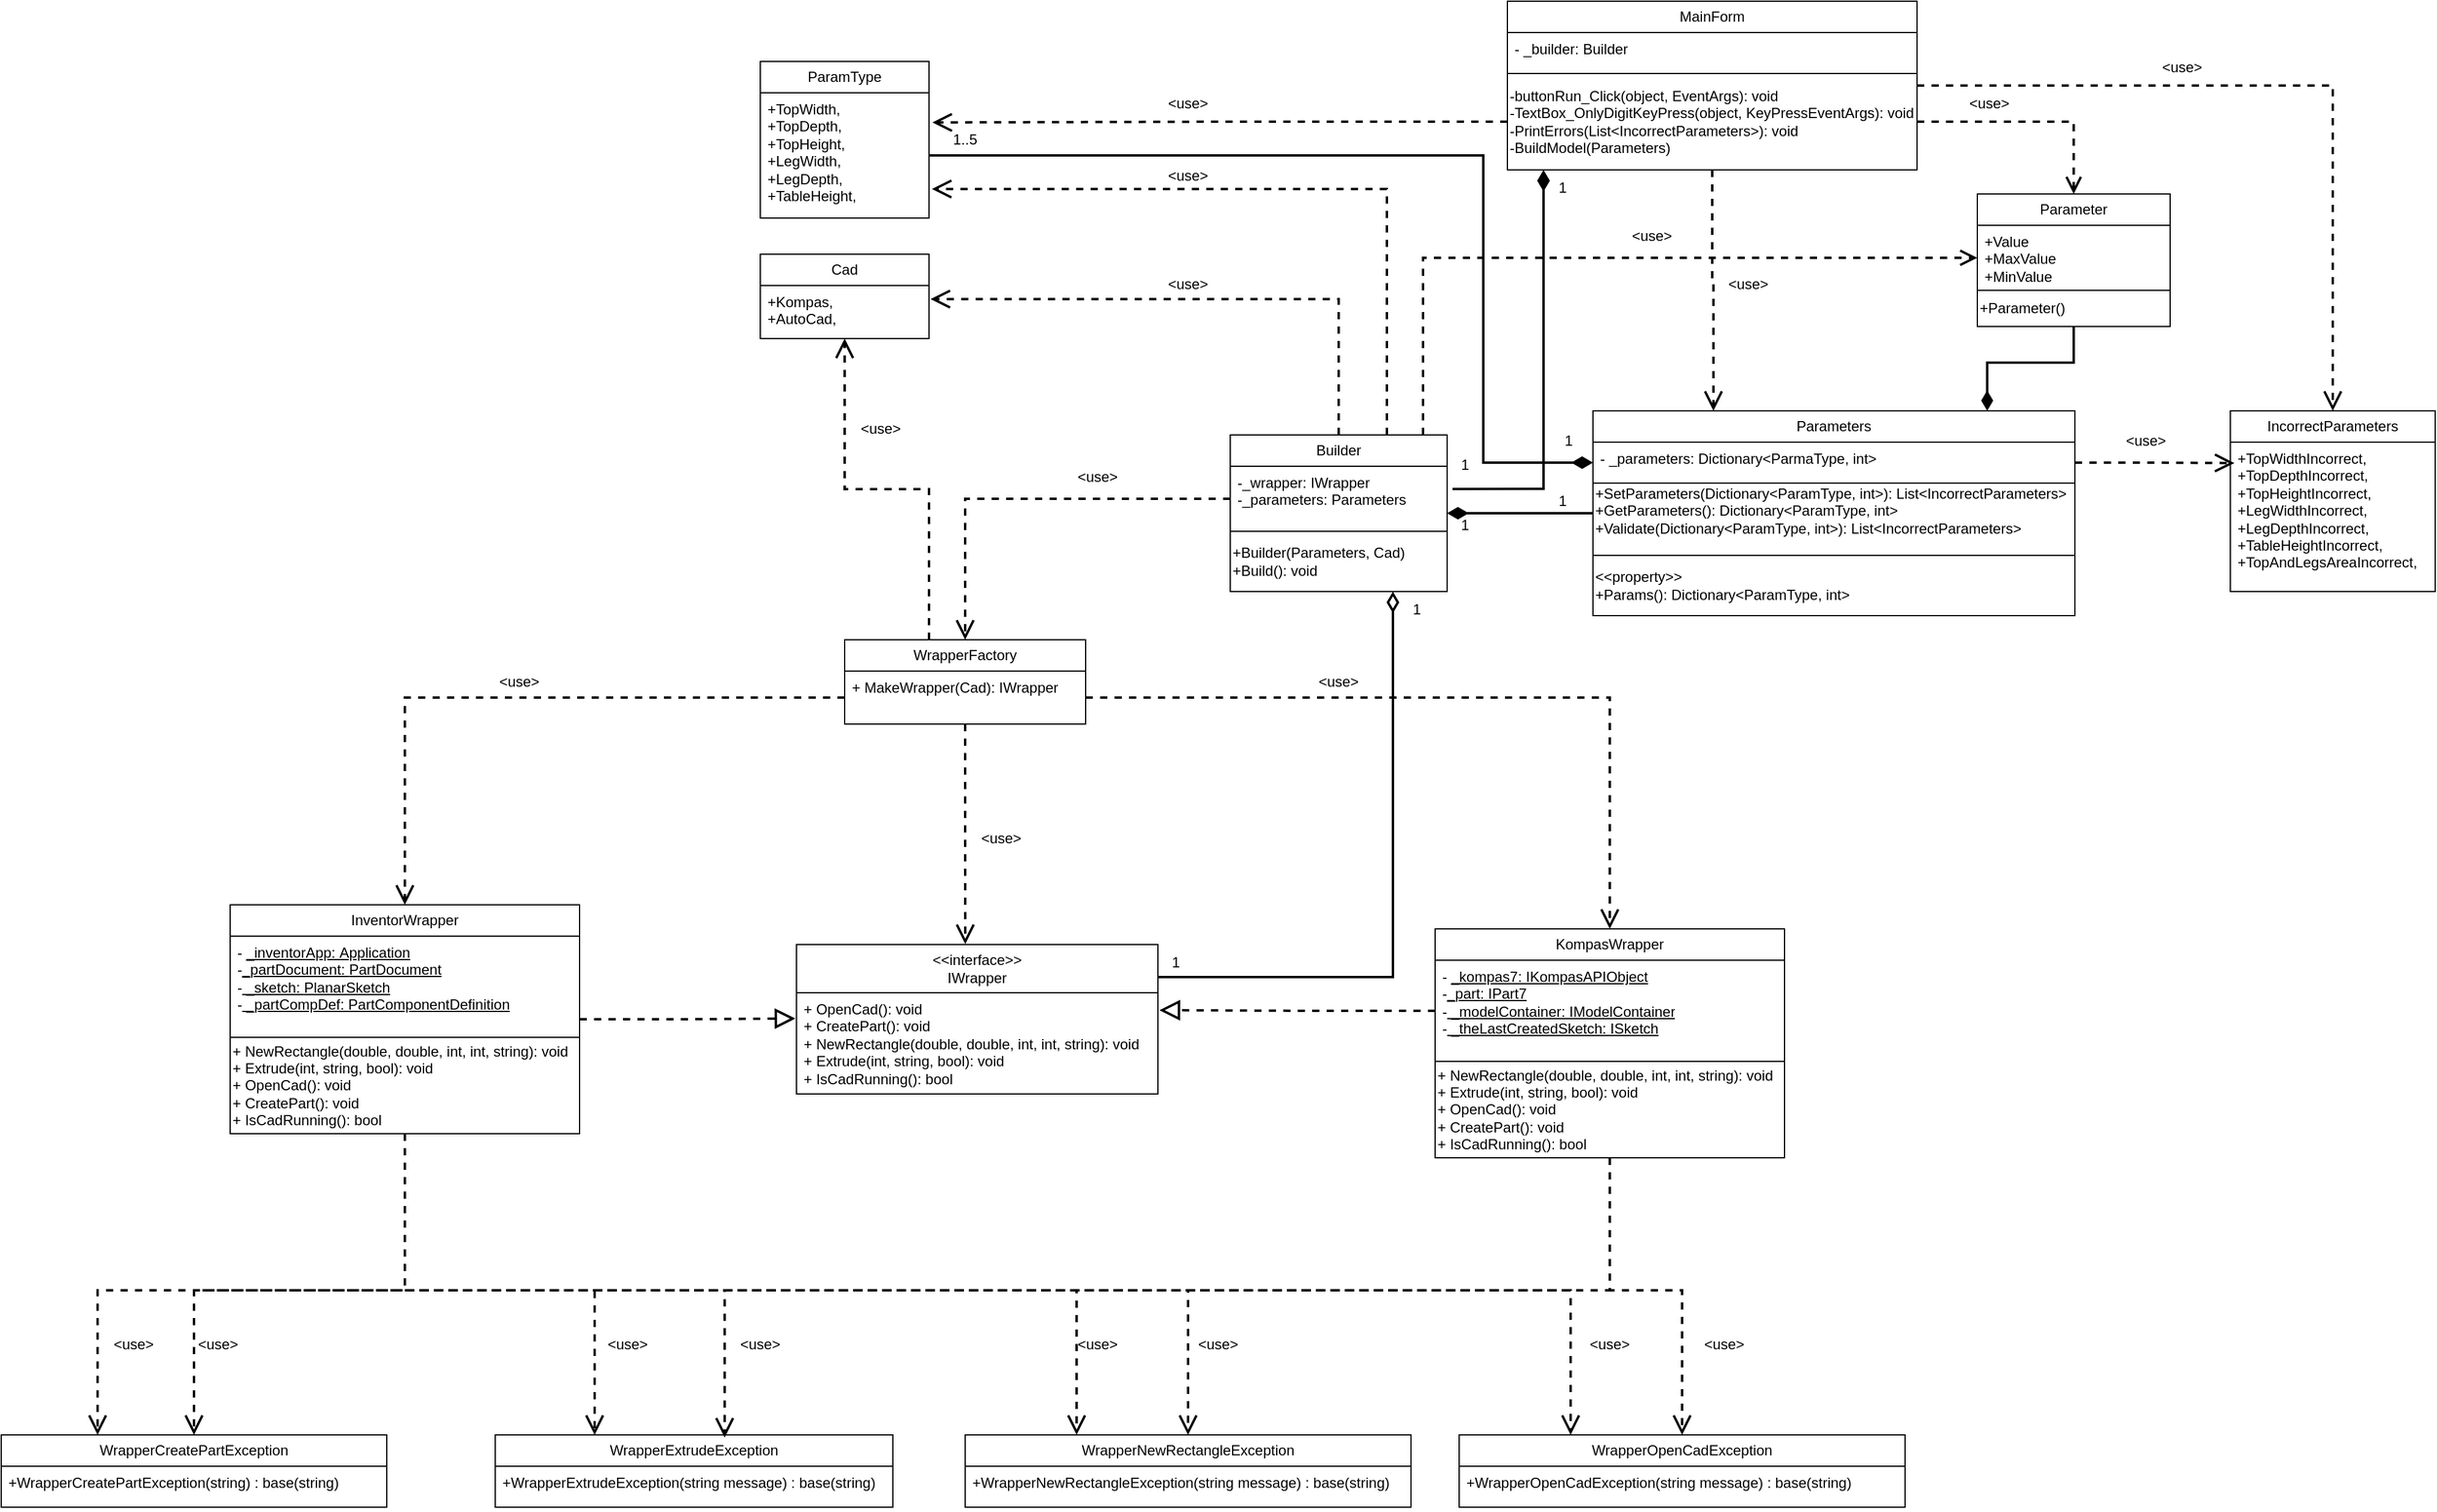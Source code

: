 <mxfile version="25.0.3">
  <diagram name="Страница — 1" id="eocdVrdOuxZpC-aDz3zd">
    <mxGraphModel dx="2442" dy="1972" grid="1" gridSize="10" guides="1" tooltips="1" connect="1" arrows="1" fold="1" page="1" pageScale="1" pageWidth="827" pageHeight="1169" math="0" shadow="0">
      <root>
        <mxCell id="0" />
        <mxCell id="1" parent="0" />
        <mxCell id="8peqeRItGr1Bbq8-Sd6H-1" value="Parameters" style="swimlane;fontStyle=0;childLayout=stackLayout;horizontal=1;startSize=26;fillColor=none;horizontalStack=0;resizeParent=1;resizeParentMax=0;resizeLast=0;collapsible=1;marginBottom=0;whiteSpace=wrap;html=1;" parent="1" vertex="1">
          <mxGeometry x="841" y="-60" width="400" height="170" as="geometry" />
        </mxCell>
        <mxCell id="8peqeRItGr1Bbq8-Sd6H-2" value="- _parameters: Dictionary&amp;lt;ParmaType, int&amp;gt;&lt;div&gt;&lt;br&gt;&lt;/div&gt;" style="text;strokeColor=none;fillColor=none;align=left;verticalAlign=top;spacingLeft=4;spacingRight=4;overflow=hidden;rotatable=0;points=[[0,0.5],[1,0.5]];portConstraint=eastwest;whiteSpace=wrap;html=1;" parent="8peqeRItGr1Bbq8-Sd6H-1" vertex="1">
          <mxGeometry y="26" width="400" height="34" as="geometry" />
        </mxCell>
        <mxCell id="8peqeRItGr1Bbq8-Sd6H-29" value="+SetParameters(Dictionary&amp;lt;ParamType, int&amp;gt;):&amp;nbsp;List&amp;lt;IncorrectParameters&amp;gt;&amp;nbsp;&lt;div&gt;+GetParameters():&amp;nbsp;Dictionary&amp;lt;ParamType, int&amp;gt;&lt;/div&gt;&lt;div&gt;+Validate(Dictionary&amp;lt;ParamType, int&amp;gt;):&amp;nbsp;List&amp;lt;IncorrectParameters&amp;gt;&lt;br&gt;&lt;br&gt;&lt;/div&gt;" style="html=1;whiteSpace=wrap;align=left;" parent="8peqeRItGr1Bbq8-Sd6H-1" vertex="1">
          <mxGeometry y="60" width="400" height="60" as="geometry" />
        </mxCell>
        <mxCell id="8peqeRItGr1Bbq8-Sd6H-30" value="&amp;lt;&amp;lt;property&amp;gt;&amp;gt;&lt;div&gt;+Params():&amp;nbsp;Dictionary&amp;lt;ParamType, int&amp;gt;&lt;/div&gt;" style="html=1;whiteSpace=wrap;align=left;" parent="8peqeRItGr1Bbq8-Sd6H-1" vertex="1">
          <mxGeometry y="120" width="400" height="50" as="geometry" />
        </mxCell>
        <mxCell id="8peqeRItGr1Bbq8-Sd6H-5" value="ParamType" style="swimlane;fontStyle=0;childLayout=stackLayout;horizontal=1;startSize=26;fillColor=none;horizontalStack=0;resizeParent=1;resizeParentMax=0;resizeLast=0;collapsible=1;marginBottom=0;whiteSpace=wrap;html=1;" parent="1" vertex="1">
          <mxGeometry x="150" y="-350" width="140" height="130" as="geometry" />
        </mxCell>
        <mxCell id="8peqeRItGr1Bbq8-Sd6H-6" value="&lt;div&gt;+TopWidth,&lt;/div&gt;&lt;div&gt;+TopDepth,&lt;/div&gt;&lt;div&gt;+TopHeight,&lt;/div&gt;&lt;div&gt;+LegWidth,&lt;/div&gt;&lt;div&gt;+LegDepth,&lt;/div&gt;&lt;div&gt;+TableHeight,&lt;/div&gt;" style="text;strokeColor=none;fillColor=none;align=left;verticalAlign=top;spacingLeft=4;spacingRight=4;overflow=hidden;rotatable=0;points=[[0,0.5],[1,0.5]];portConstraint=eastwest;whiteSpace=wrap;html=1;" parent="8peqeRItGr1Bbq8-Sd6H-5" vertex="1">
          <mxGeometry y="26" width="140" height="104" as="geometry" />
        </mxCell>
        <mxCell id="FSv4GVX_IqDxlKomD4Vc-4" style="edgeStyle=orthogonalEdgeStyle;rounded=0;orthogonalLoop=1;jettySize=auto;html=1;entryX=0.5;entryY=0;entryDx=0;entryDy=0;dashed=1;strokeWidth=2;endArrow=open;endFill=0;endSize=12;" parent="1" source="8peqeRItGr1Bbq8-Sd6H-7" target="pklQIT7AwHlRO6d9PA7P-1" edge="1">
          <mxGeometry relative="1" as="geometry" />
        </mxCell>
        <mxCell id="8peqeRItGr1Bbq8-Sd6H-7" value="MainForm" style="swimlane;fontStyle=0;childLayout=stackLayout;horizontal=1;startSize=26;fillColor=none;horizontalStack=0;resizeParent=1;resizeParentMax=0;resizeLast=0;collapsible=1;marginBottom=0;whiteSpace=wrap;html=1;" parent="1" vertex="1">
          <mxGeometry x="770" y="-400" width="340" height="140" as="geometry" />
        </mxCell>
        <mxCell id="8peqeRItGr1Bbq8-Sd6H-8" value="- _builder: Builder&lt;div&gt;&lt;br&gt;&lt;/div&gt;" style="text;strokeColor=none;fillColor=none;align=left;verticalAlign=top;spacingLeft=4;spacingRight=4;overflow=hidden;rotatable=0;points=[[0,0.5],[1,0.5]];portConstraint=eastwest;whiteSpace=wrap;html=1;" parent="8peqeRItGr1Bbq8-Sd6H-7" vertex="1">
          <mxGeometry y="26" width="340" height="34" as="geometry" />
        </mxCell>
        <mxCell id="8peqeRItGr1Bbq8-Sd6H-43" value="-buttonRun_Click(object, EventArgs): void&lt;div&gt;-TextBox_OnlyDigitKeyPress(object, KeyPressEventArgs): void&lt;/div&gt;&lt;div&gt;-PrintErrors(List&amp;lt;IncorrectParameters&amp;gt;): void&lt;/div&gt;&lt;div&gt;-BuildModel(Parameters)&lt;/div&gt;" style="html=1;whiteSpace=wrap;align=left;" parent="8peqeRItGr1Bbq8-Sd6H-7" vertex="1">
          <mxGeometry y="60" width="340" height="80" as="geometry" />
        </mxCell>
        <mxCell id="pklQIT7AwHlRO6d9PA7P-25" style="edgeStyle=orthogonalEdgeStyle;rounded=0;orthogonalLoop=1;jettySize=auto;html=1;entryX=0;entryY=0.5;entryDx=0;entryDy=0;strokeWidth=2;endArrow=none;endFill=0;endSize=12;startArrow=diamondThin;startFill=1;targetPerimeterSpacing=12;sourcePerimeterSpacing=0;startSize=12;" parent="1" source="8peqeRItGr1Bbq8-Sd6H-9" target="8peqeRItGr1Bbq8-Sd6H-1" edge="1">
          <mxGeometry relative="1" as="geometry" />
        </mxCell>
        <mxCell id="w2sVenuoAS3nU-lj2Czt-8" style="edgeStyle=orthogonalEdgeStyle;rounded=0;orthogonalLoop=1;jettySize=auto;html=1;entryX=0;entryY=0.5;entryDx=0;entryDy=0;strokeWidth=2;dashed=1;endSize=10;endArrow=open;endFill=0;" edge="1" parent="1" source="8peqeRItGr1Bbq8-Sd6H-9" target="w2sVenuoAS3nU-lj2Czt-2">
          <mxGeometry relative="1" as="geometry">
            <Array as="points">
              <mxPoint x="700" y="-187" />
            </Array>
          </mxGeometry>
        </mxCell>
        <mxCell id="8peqeRItGr1Bbq8-Sd6H-9" value="Builder" style="swimlane;fontStyle=0;childLayout=stackLayout;horizontal=1;startSize=26;fillColor=none;horizontalStack=0;resizeParent=1;resizeParentMax=0;resizeLast=0;collapsible=1;marginBottom=0;whiteSpace=wrap;html=1;" parent="1" vertex="1">
          <mxGeometry x="540" y="-40" width="180" height="130" as="geometry" />
        </mxCell>
        <mxCell id="8peqeRItGr1Bbq8-Sd6H-10" value="-_wrapper: IWrapper&lt;div&gt;-_parameters:&amp;nbsp;Parameters&lt;/div&gt;" style="text;strokeColor=none;fillColor=none;align=left;verticalAlign=top;spacingLeft=4;spacingRight=4;overflow=hidden;rotatable=0;points=[[0,0.5],[1,0.5]];portConstraint=eastwest;whiteSpace=wrap;html=1;" parent="8peqeRItGr1Bbq8-Sd6H-9" vertex="1">
          <mxGeometry y="26" width="180" height="54" as="geometry" />
        </mxCell>
        <mxCell id="8peqeRItGr1Bbq8-Sd6H-32" value="+Builder(Parameters, Cad)&lt;div&gt;+Build(): void&lt;/div&gt;" style="html=1;whiteSpace=wrap;align=left;" parent="8peqeRItGr1Bbq8-Sd6H-9" vertex="1">
          <mxGeometry y="80" width="180" height="50" as="geometry" />
        </mxCell>
        <mxCell id="8peqeRItGr1Bbq8-Sd6H-11" value="Cad" style="swimlane;fontStyle=0;childLayout=stackLayout;horizontal=1;startSize=26;fillColor=none;horizontalStack=0;resizeParent=1;resizeParentMax=0;resizeLast=0;collapsible=1;marginBottom=0;whiteSpace=wrap;html=1;" parent="1" vertex="1">
          <mxGeometry x="150" y="-190" width="140" height="70" as="geometry" />
        </mxCell>
        <mxCell id="8peqeRItGr1Bbq8-Sd6H-12" value="&lt;div&gt;+Kompas,&lt;/div&gt;&lt;div&gt;+AutoCad,&lt;/div&gt;" style="text;strokeColor=none;fillColor=none;align=left;verticalAlign=top;spacingLeft=4;spacingRight=4;overflow=hidden;rotatable=0;points=[[0,0.5],[1,0.5]];portConstraint=eastwest;whiteSpace=wrap;html=1;" parent="8peqeRItGr1Bbq8-Sd6H-11" vertex="1">
          <mxGeometry y="26" width="140" height="44" as="geometry" />
        </mxCell>
        <mxCell id="8peqeRItGr1Bbq8-Sd6H-50" style="edgeStyle=orthogonalEdgeStyle;rounded=0;orthogonalLoop=1;jettySize=auto;html=1;entryX=0.5;entryY=1;entryDx=0;entryDy=0;dashed=1;strokeWidth=2;endArrow=open;endFill=0;endSize=12;" parent="1" source="8peqeRItGr1Bbq8-Sd6H-13" target="8peqeRItGr1Bbq8-Sd6H-11" edge="1">
          <mxGeometry relative="1" as="geometry">
            <Array as="points">
              <mxPoint x="290" y="5" />
              <mxPoint x="220" y="5" />
            </Array>
          </mxGeometry>
        </mxCell>
        <mxCell id="8peqeRItGr1Bbq8-Sd6H-13" value="WrapperFactory" style="swimlane;fontStyle=0;childLayout=stackLayout;horizontal=1;startSize=26;fillColor=none;horizontalStack=0;resizeParent=1;resizeParentMax=0;resizeLast=0;collapsible=1;marginBottom=0;whiteSpace=wrap;html=1;" parent="1" vertex="1">
          <mxGeometry x="220" y="130" width="200" height="70" as="geometry" />
        </mxCell>
        <mxCell id="8peqeRItGr1Bbq8-Sd6H-14" value="+&amp;nbsp;MakeWrapper(Cad): IWrapper" style="text;strokeColor=none;fillColor=none;align=left;verticalAlign=top;spacingLeft=4;spacingRight=4;overflow=hidden;rotatable=0;points=[[0,0.5],[1,0.5]];portConstraint=eastwest;whiteSpace=wrap;html=1;" parent="8peqeRItGr1Bbq8-Sd6H-13" vertex="1">
          <mxGeometry y="26" width="200" height="44" as="geometry" />
        </mxCell>
        <mxCell id="8peqeRItGr1Bbq8-Sd6H-15" value="&lt;div&gt;&amp;lt;&amp;lt;interface&amp;gt;&amp;gt;&lt;/div&gt;IWrapper" style="swimlane;fontStyle=0;childLayout=stackLayout;horizontal=1;startSize=40;fillColor=none;horizontalStack=0;resizeParent=1;resizeParentMax=0;resizeLast=0;collapsible=1;marginBottom=0;whiteSpace=wrap;html=1;" parent="1" vertex="1">
          <mxGeometry x="180" y="383" width="300" height="124" as="geometry" />
        </mxCell>
        <mxCell id="8peqeRItGr1Bbq8-Sd6H-16" value="+ OpenCad(): void&lt;div&gt;+ CreatePart(): void&lt;/div&gt;&lt;div&gt;+ NewRectangle(double, double, int, int, string): void&lt;/div&gt;&lt;div&gt;+ Extrude(int, string, bool): void&lt;/div&gt;&lt;div&gt;+ IsCadRunning(): bool&lt;/div&gt;" style="text;strokeColor=none;fillColor=none;align=left;verticalAlign=top;spacingLeft=4;spacingRight=4;overflow=hidden;rotatable=0;points=[[0,0.5],[1,0.5]];portConstraint=eastwest;whiteSpace=wrap;html=1;" parent="8peqeRItGr1Bbq8-Sd6H-15" vertex="1">
          <mxGeometry y="40" width="300" height="84" as="geometry" />
        </mxCell>
        <mxCell id="8peqeRItGr1Bbq8-Sd6H-17" value="WrapperCreatePartException" style="swimlane;fontStyle=0;childLayout=stackLayout;horizontal=1;startSize=26;fillColor=none;horizontalStack=0;resizeParent=1;resizeParentMax=0;resizeLast=0;collapsible=1;marginBottom=0;whiteSpace=wrap;html=1;" parent="1" vertex="1">
          <mxGeometry x="-480" y="790" width="320" height="60" as="geometry" />
        </mxCell>
        <mxCell id="8peqeRItGr1Bbq8-Sd6H-18" value="+WrapperCreatePartException(string) : base(string)" style="text;strokeColor=none;fillColor=none;align=left;verticalAlign=top;spacingLeft=4;spacingRight=4;overflow=hidden;rotatable=0;points=[[0,0.5],[1,0.5]];portConstraint=eastwest;whiteSpace=wrap;html=1;" parent="8peqeRItGr1Bbq8-Sd6H-17" vertex="1">
          <mxGeometry y="26" width="320" height="34" as="geometry" />
        </mxCell>
        <mxCell id="8peqeRItGr1Bbq8-Sd6H-19" value="WrapperExtrudeException" style="swimlane;fontStyle=0;childLayout=stackLayout;horizontal=1;startSize=26;fillColor=none;horizontalStack=0;resizeParent=1;resizeParentMax=0;resizeLast=0;collapsible=1;marginBottom=0;whiteSpace=wrap;html=1;" parent="1" vertex="1">
          <mxGeometry x="-70" y="790" width="330" height="60" as="geometry" />
        </mxCell>
        <mxCell id="8peqeRItGr1Bbq8-Sd6H-20" value="+WrapperExtrudeException(string message) : base(string)" style="text;strokeColor=none;fillColor=none;align=left;verticalAlign=top;spacingLeft=4;spacingRight=4;overflow=hidden;rotatable=0;points=[[0,0.5],[1,0.5]];portConstraint=eastwest;whiteSpace=wrap;html=1;" parent="8peqeRItGr1Bbq8-Sd6H-19" vertex="1">
          <mxGeometry y="26" width="330" height="34" as="geometry" />
        </mxCell>
        <mxCell id="8peqeRItGr1Bbq8-Sd6H-25" value="KompasWrapper" style="swimlane;fontStyle=0;childLayout=stackLayout;horizontal=1;startSize=26;fillColor=none;horizontalStack=0;resizeParent=1;resizeParentMax=0;resizeLast=0;collapsible=1;marginBottom=0;whiteSpace=wrap;html=1;" parent="1" vertex="1">
          <mxGeometry x="710" y="370" width="290" height="190" as="geometry" />
        </mxCell>
        <mxCell id="8peqeRItGr1Bbq8-Sd6H-26" value="-&amp;nbsp;&lt;u&gt;_kompas7:&amp;nbsp;IKompasAPIObject&lt;/u&gt;&lt;div&gt;-&lt;span style=&quot;background-color: initial;&quot;&gt;&lt;u&gt;_part: IPart7&lt;/u&gt;&lt;/span&gt;&lt;/div&gt;&lt;div&gt;&lt;span style=&quot;background-color: initial;&quot;&gt;-&lt;u&gt;&amp;nbsp;&lt;/u&gt;&lt;/span&gt;&lt;span style=&quot;background-color: initial;&quot;&gt;&lt;u&gt;_modelContainer: IModelContainer&lt;/u&gt;&lt;/span&gt;&lt;/div&gt;&lt;div&gt;&lt;span style=&quot;background-color: initial;&quot;&gt;-&lt;u&gt;&amp;nbsp;&lt;/u&gt;&lt;/span&gt;&lt;span style=&quot;background-color: initial;&quot;&gt;&lt;u&gt;_theLastCreatedSketch: ISketch&lt;/u&gt;&lt;/span&gt;&lt;/div&gt;" style="text;strokeColor=none;fillColor=none;align=left;verticalAlign=top;spacingLeft=4;spacingRight=4;overflow=hidden;rotatable=0;points=[[0,0.5],[1,0.5]];portConstraint=eastwest;whiteSpace=wrap;html=1;" parent="8peqeRItGr1Bbq8-Sd6H-25" vertex="1">
          <mxGeometry y="26" width="290" height="84" as="geometry" />
        </mxCell>
        <mxCell id="8peqeRItGr1Bbq8-Sd6H-33" value="+&amp;nbsp;NewRectangle(double, double, int, int, string): void&lt;div&gt;+&amp;nbsp;Extrude(int, string, bool): void&lt;/div&gt;&lt;div&gt;+ OpenCad(): void&lt;/div&gt;&lt;div&gt;+ CreatePart(): void&lt;/div&gt;&lt;div&gt;+ IsCadRunning(): bool&lt;/div&gt;" style="html=1;whiteSpace=wrap;align=left;" parent="8peqeRItGr1Bbq8-Sd6H-25" vertex="1">
          <mxGeometry y="110" width="290" height="80" as="geometry" />
        </mxCell>
        <mxCell id="8peqeRItGr1Bbq8-Sd6H-36" value="InventorWrapper" style="swimlane;fontStyle=0;childLayout=stackLayout;horizontal=1;startSize=26;fillColor=none;horizontalStack=0;resizeParent=1;resizeParentMax=0;resizeLast=0;collapsible=1;marginBottom=0;whiteSpace=wrap;html=1;" parent="1" vertex="1">
          <mxGeometry x="-290" y="350" width="290" height="190" as="geometry" />
        </mxCell>
        <mxCell id="8peqeRItGr1Bbq8-Sd6H-37" value="-&amp;nbsp;&lt;u&gt;_inventorApp:&amp;nbsp;Application&lt;/u&gt;&lt;div&gt;-&lt;span style=&quot;background-color: initial;&quot;&gt;&lt;u&gt;_partDocument:&amp;nbsp;&lt;/u&gt;&lt;/span&gt;&lt;span style=&quot;background-color: initial;&quot;&gt;&lt;u&gt;PartDocument&lt;/u&gt;&lt;/span&gt;&lt;/div&gt;&lt;div&gt;&lt;span style=&quot;background-color: initial;&quot;&gt;-&lt;u&gt;&amp;nbsp;&lt;/u&gt;&lt;/span&gt;&lt;span style=&quot;background-color: initial;&quot;&gt;&lt;u&gt;_sketch:&amp;nbsp;&lt;/u&gt;&lt;/span&gt;&lt;span style=&quot;background-color: initial;&quot;&gt;&lt;u&gt;PlanarSketch&lt;/u&gt;&lt;/span&gt;&lt;/div&gt;&lt;div&gt;&lt;span style=&quot;background-color: initial;&quot;&gt;-&lt;u&gt;&amp;nbsp;&lt;/u&gt;&lt;/span&gt;&lt;span style=&quot;background-color: initial;&quot;&gt;&lt;u&gt;_partCompDef:&amp;nbsp;&lt;/u&gt;&lt;/span&gt;&lt;span style=&quot;background-color: initial;&quot;&gt;&lt;u&gt;PartComponentDefinition&lt;/u&gt;&lt;/span&gt;&lt;/div&gt;" style="text;strokeColor=none;fillColor=none;align=left;verticalAlign=top;spacingLeft=4;spacingRight=4;overflow=hidden;rotatable=0;points=[[0,0.5],[1,0.5]];portConstraint=eastwest;whiteSpace=wrap;html=1;" parent="8peqeRItGr1Bbq8-Sd6H-36" vertex="1">
          <mxGeometry y="26" width="290" height="84" as="geometry" />
        </mxCell>
        <mxCell id="8peqeRItGr1Bbq8-Sd6H-38" value="+&amp;nbsp;NewRectangle(double, double, int, int, string): void&lt;div&gt;+&amp;nbsp;Extrude(int, string, bool): void&lt;/div&gt;&lt;div&gt;+ OpenCad(): void&lt;/div&gt;&lt;div&gt;+ CreatePart(): void&lt;br&gt;+ IsCadRunning(): bool&lt;/div&gt;" style="html=1;whiteSpace=wrap;align=left;" parent="8peqeRItGr1Bbq8-Sd6H-36" vertex="1">
          <mxGeometry y="110" width="290" height="80" as="geometry" />
        </mxCell>
        <mxCell id="8peqeRItGr1Bbq8-Sd6H-39" value="WrapperNewRectangleException" style="swimlane;fontStyle=0;childLayout=stackLayout;horizontal=1;startSize=26;fillColor=none;horizontalStack=0;resizeParent=1;resizeParentMax=0;resizeLast=0;collapsible=1;marginBottom=0;whiteSpace=wrap;html=1;" parent="1" vertex="1">
          <mxGeometry x="320" y="790" width="370" height="60" as="geometry" />
        </mxCell>
        <mxCell id="8peqeRItGr1Bbq8-Sd6H-40" value="+WrapperNewRectangleException(string message) : base(string)" style="text;strokeColor=none;fillColor=none;align=left;verticalAlign=top;spacingLeft=4;spacingRight=4;overflow=hidden;rotatable=0;points=[[0,0.5],[1,0.5]];portConstraint=eastwest;whiteSpace=wrap;html=1;" parent="8peqeRItGr1Bbq8-Sd6H-39" vertex="1">
          <mxGeometry y="26" width="370" height="34" as="geometry" />
        </mxCell>
        <mxCell id="8peqeRItGr1Bbq8-Sd6H-41" value="WrapperOpenCadException" style="swimlane;fontStyle=0;childLayout=stackLayout;horizontal=1;startSize=26;fillColor=none;horizontalStack=0;resizeParent=1;resizeParentMax=0;resizeLast=0;collapsible=1;marginBottom=0;whiteSpace=wrap;html=1;" parent="1" vertex="1">
          <mxGeometry x="730" y="790" width="370" height="60" as="geometry" />
        </mxCell>
        <mxCell id="8peqeRItGr1Bbq8-Sd6H-42" value="+WrapperOpenCadException(string message) : base(string)" style="text;strokeColor=none;fillColor=none;align=left;verticalAlign=top;spacingLeft=4;spacingRight=4;overflow=hidden;rotatable=0;points=[[0,0.5],[1,0.5]];portConstraint=eastwest;whiteSpace=wrap;html=1;" parent="8peqeRItGr1Bbq8-Sd6H-41" vertex="1">
          <mxGeometry y="26" width="370" height="34" as="geometry" />
        </mxCell>
        <mxCell id="8peqeRItGr1Bbq8-Sd6H-46" style="edgeStyle=orthogonalEdgeStyle;rounded=0;orthogonalLoop=1;jettySize=auto;html=1;entryX=0.5;entryY=0;entryDx=0;entryDy=0;strokeWidth=2;endArrow=open;endFill=0;endSize=12;dashed=1;" parent="1" source="8peqeRItGr1Bbq8-Sd6H-14" target="8peqeRItGr1Bbq8-Sd6H-36" edge="1">
          <mxGeometry relative="1" as="geometry" />
        </mxCell>
        <mxCell id="8peqeRItGr1Bbq8-Sd6H-47" style="edgeStyle=orthogonalEdgeStyle;rounded=0;orthogonalLoop=1;jettySize=auto;html=1;entryX=0.5;entryY=0;entryDx=0;entryDy=0;dashed=1;strokeWidth=2;endArrow=open;endFill=0;endSize=12;" parent="1" source="8peqeRItGr1Bbq8-Sd6H-14" target="8peqeRItGr1Bbq8-Sd6H-25" edge="1">
          <mxGeometry relative="1" as="geometry" />
        </mxCell>
        <mxCell id="8peqeRItGr1Bbq8-Sd6H-48" style="edgeStyle=orthogonalEdgeStyle;rounded=0;orthogonalLoop=1;jettySize=auto;html=1;entryX=0.5;entryY=0;entryDx=0;entryDy=0;dashed=1;strokeWidth=2;endArrow=open;endFill=0;endSize=12;" parent="1" source="8peqeRItGr1Bbq8-Sd6H-10" target="8peqeRItGr1Bbq8-Sd6H-13" edge="1">
          <mxGeometry relative="1" as="geometry" />
        </mxCell>
        <mxCell id="8peqeRItGr1Bbq8-Sd6H-49" style="edgeStyle=orthogonalEdgeStyle;rounded=0;orthogonalLoop=1;jettySize=auto;html=1;entryX=0.75;entryY=1;entryDx=0;entryDy=0;endArrow=diamondThin;endFill=0;strokeWidth=2;endSize=12;" parent="1" target="8peqeRItGr1Bbq8-Sd6H-9" edge="1">
          <mxGeometry relative="1" as="geometry">
            <mxPoint x="480" y="410" as="sourcePoint" />
            <Array as="points">
              <mxPoint x="480" y="410" />
              <mxPoint x="675" y="410" />
            </Array>
          </mxGeometry>
        </mxCell>
        <mxCell id="8peqeRItGr1Bbq8-Sd6H-51" style="edgeStyle=orthogonalEdgeStyle;rounded=0;orthogonalLoop=1;jettySize=auto;html=1;entryX=1.009;entryY=0.256;entryDx=0;entryDy=0;entryPerimeter=0;strokeWidth=2;dashed=1;endArrow=open;endFill=0;endSize=12;" parent="1" source="8peqeRItGr1Bbq8-Sd6H-9" target="8peqeRItGr1Bbq8-Sd6H-12" edge="1">
          <mxGeometry relative="1" as="geometry" />
        </mxCell>
        <mxCell id="8peqeRItGr1Bbq8-Sd6H-55" style="edgeStyle=orthogonalEdgeStyle;rounded=0;orthogonalLoop=1;jettySize=auto;html=1;entryX=1.017;entryY=0.768;entryDx=0;entryDy=0;entryPerimeter=0;dashed=1;strokeWidth=2;endArrow=open;endFill=0;endSize=12;" parent="1" source="8peqeRItGr1Bbq8-Sd6H-9" target="8peqeRItGr1Bbq8-Sd6H-6" edge="1">
          <mxGeometry relative="1" as="geometry">
            <Array as="points">
              <mxPoint x="670" y="-244" />
            </Array>
          </mxGeometry>
        </mxCell>
        <mxCell id="8peqeRItGr1Bbq8-Sd6H-57" style="edgeStyle=orthogonalEdgeStyle;rounded=0;orthogonalLoop=1;jettySize=auto;html=1;entryX=0.25;entryY=0;entryDx=0;entryDy=0;dashed=1;endArrow=open;endFill=0;strokeWidth=2;endSize=12;" parent="1" source="8peqeRItGr1Bbq8-Sd6H-43" target="8peqeRItGr1Bbq8-Sd6H-1" edge="1">
          <mxGeometry relative="1" as="geometry" />
        </mxCell>
        <mxCell id="8peqeRItGr1Bbq8-Sd6H-66" style="edgeStyle=orthogonalEdgeStyle;rounded=0;orthogonalLoop=1;jettySize=auto;html=1;entryX=-0.003;entryY=0.255;entryDx=0;entryDy=0;entryPerimeter=0;dashed=1;strokeWidth=2;endArrow=block;endFill=0;endSize=12;" parent="1" source="8peqeRItGr1Bbq8-Sd6H-36" target="8peqeRItGr1Bbq8-Sd6H-16" edge="1">
          <mxGeometry relative="1" as="geometry" />
        </mxCell>
        <mxCell id="8peqeRItGr1Bbq8-Sd6H-68" style="edgeStyle=orthogonalEdgeStyle;rounded=0;orthogonalLoop=1;jettySize=auto;html=1;entryX=1.004;entryY=0.172;entryDx=0;entryDy=0;entryPerimeter=0;strokeWidth=2;dashed=1;endSize=12;endArrow=block;endFill=0;" parent="1" source="8peqeRItGr1Bbq8-Sd6H-26" target="8peqeRItGr1Bbq8-Sd6H-16" edge="1">
          <mxGeometry relative="1" as="geometry" />
        </mxCell>
        <mxCell id="8peqeRItGr1Bbq8-Sd6H-69" style="edgeStyle=orthogonalEdgeStyle;rounded=0;orthogonalLoop=1;jettySize=auto;html=1;entryX=0.25;entryY=0;entryDx=0;entryDy=0;dashed=1;strokeWidth=2;endArrow=open;endFill=0;endSize=12;" parent="1" source="8peqeRItGr1Bbq8-Sd6H-38" target="8peqeRItGr1Bbq8-Sd6H-17" edge="1">
          <mxGeometry relative="1" as="geometry">
            <Array as="points">
              <mxPoint x="-145" y="670" />
              <mxPoint x="-400" y="670" />
            </Array>
          </mxGeometry>
        </mxCell>
        <mxCell id="8peqeRItGr1Bbq8-Sd6H-70" style="edgeStyle=orthogonalEdgeStyle;rounded=0;orthogonalLoop=1;jettySize=auto;html=1;entryX=0.25;entryY=0;entryDx=0;entryDy=0;dashed=1;strokeWidth=2;endArrow=open;endFill=0;endSize=12;" parent="1" source="8peqeRItGr1Bbq8-Sd6H-38" target="8peqeRItGr1Bbq8-Sd6H-19" edge="1">
          <mxGeometry relative="1" as="geometry">
            <Array as="points">
              <mxPoint x="-145" y="670" />
              <mxPoint x="13" y="670" />
            </Array>
          </mxGeometry>
        </mxCell>
        <mxCell id="8peqeRItGr1Bbq8-Sd6H-71" style="edgeStyle=orthogonalEdgeStyle;rounded=0;orthogonalLoop=1;jettySize=auto;html=1;entryX=0.25;entryY=0;entryDx=0;entryDy=0;dashed=1;strokeWidth=2;endArrow=open;endFill=0;endSize=12;" parent="1" source="8peqeRItGr1Bbq8-Sd6H-38" target="8peqeRItGr1Bbq8-Sd6H-39" edge="1">
          <mxGeometry relative="1" as="geometry">
            <Array as="points">
              <mxPoint x="-145" y="670" />
              <mxPoint x="413" y="670" />
            </Array>
          </mxGeometry>
        </mxCell>
        <mxCell id="8peqeRItGr1Bbq8-Sd6H-72" style="edgeStyle=orthogonalEdgeStyle;rounded=0;orthogonalLoop=1;jettySize=auto;html=1;entryX=0.25;entryY=0;entryDx=0;entryDy=0;dashed=1;strokeWidth=2;endArrow=open;endFill=0;endSize=12;" parent="1" source="8peqeRItGr1Bbq8-Sd6H-38" target="8peqeRItGr1Bbq8-Sd6H-41" edge="1">
          <mxGeometry relative="1" as="geometry">
            <Array as="points">
              <mxPoint x="-145" y="670" />
              <mxPoint x="823" y="670" />
            </Array>
          </mxGeometry>
        </mxCell>
        <mxCell id="8peqeRItGr1Bbq8-Sd6H-74" style="edgeStyle=orthogonalEdgeStyle;rounded=0;orthogonalLoop=1;jettySize=auto;html=1;entryX=0.5;entryY=0;entryDx=0;entryDy=0;strokeWidth=2;dashed=1;endArrow=open;endFill=0;endSize=12;" parent="1" source="8peqeRItGr1Bbq8-Sd6H-33" target="8peqeRItGr1Bbq8-Sd6H-41" edge="1">
          <mxGeometry relative="1" as="geometry">
            <Array as="points">
              <mxPoint x="855" y="670" />
              <mxPoint x="915" y="670" />
            </Array>
          </mxGeometry>
        </mxCell>
        <mxCell id="8peqeRItGr1Bbq8-Sd6H-75" style="edgeStyle=orthogonalEdgeStyle;rounded=0;orthogonalLoop=1;jettySize=auto;html=1;entryX=0.5;entryY=0;entryDx=0;entryDy=0;dashed=1;strokeWidth=2;endArrow=open;endFill=0;endSize=12;" parent="1" source="8peqeRItGr1Bbq8-Sd6H-33" target="8peqeRItGr1Bbq8-Sd6H-39" edge="1">
          <mxGeometry relative="1" as="geometry">
            <Array as="points">
              <mxPoint x="855" y="670" />
              <mxPoint x="505" y="670" />
            </Array>
          </mxGeometry>
        </mxCell>
        <mxCell id="8peqeRItGr1Bbq8-Sd6H-76" style="edgeStyle=orthogonalEdgeStyle;rounded=0;orthogonalLoop=1;jettySize=auto;html=1;entryX=0.577;entryY=0.038;entryDx=0;entryDy=0;entryPerimeter=0;dashed=1;strokeWidth=2;endArrow=open;endFill=0;endSize=12;" parent="1" source="8peqeRItGr1Bbq8-Sd6H-33" target="8peqeRItGr1Bbq8-Sd6H-19" edge="1">
          <mxGeometry relative="1" as="geometry">
            <Array as="points">
              <mxPoint x="855" y="670" />
              <mxPoint x="120" y="670" />
            </Array>
          </mxGeometry>
        </mxCell>
        <mxCell id="8peqeRItGr1Bbq8-Sd6H-77" style="edgeStyle=orthogonalEdgeStyle;rounded=0;orthogonalLoop=1;jettySize=auto;html=1;entryX=0.5;entryY=0;entryDx=0;entryDy=0;dashed=1;endArrow=open;endFill=0;endSize=12;strokeWidth=2;" parent="1" source="8peqeRItGr1Bbq8-Sd6H-33" target="8peqeRItGr1Bbq8-Sd6H-17" edge="1">
          <mxGeometry relative="1" as="geometry">
            <mxPoint x="-70" y="650" as="targetPoint" />
            <Array as="points">
              <mxPoint x="855" y="670" />
              <mxPoint x="-320" y="670" />
            </Array>
          </mxGeometry>
        </mxCell>
        <mxCell id="8peqeRItGr1Bbq8-Sd6H-78" style="edgeStyle=orthogonalEdgeStyle;rounded=0;orthogonalLoop=1;jettySize=auto;html=1;entryX=1.02;entryY=0.237;entryDx=0;entryDy=0;entryPerimeter=0;endArrow=open;endFill=0;dashed=1;strokeWidth=2;endSize=12;" parent="1" source="8peqeRItGr1Bbq8-Sd6H-43" target="8peqeRItGr1Bbq8-Sd6H-6" edge="1">
          <mxGeometry relative="1" as="geometry" />
        </mxCell>
        <mxCell id="pklQIT7AwHlRO6d9PA7P-1" value="IncorrectParameters" style="swimlane;fontStyle=0;childLayout=stackLayout;horizontal=1;startSize=26;fillColor=none;horizontalStack=0;resizeParent=1;resizeParentMax=0;resizeLast=0;collapsible=1;marginBottom=0;whiteSpace=wrap;html=1;" parent="1" vertex="1">
          <mxGeometry x="1370" y="-60" width="170" height="150" as="geometry" />
        </mxCell>
        <mxCell id="pklQIT7AwHlRO6d9PA7P-2" value="&lt;div&gt;+TopWidthIncorrect,&lt;/div&gt;&lt;div&gt;+TopDepthIncorrect,&lt;/div&gt;&lt;div&gt;+TopHeightIncorrect,&lt;/div&gt;&lt;div&gt;+LegWidthIncorrect,&lt;/div&gt;&lt;div&gt;+LegDepthIncorrect,&lt;span style=&quot;background-color: initial;&quot;&gt;&amp;nbsp; &amp;nbsp; &amp;nbsp; +TableHeightIncorrect,&lt;/span&gt;&lt;span style=&quot;background-color: initial;&quot;&gt;&amp;nbsp; +TopAndLegsAreaIncorrect,&lt;/span&gt;&lt;/div&gt;" style="text;strokeColor=none;fillColor=none;align=left;verticalAlign=top;spacingLeft=4;spacingRight=4;overflow=hidden;rotatable=0;points=[[0,0.5],[1,0.5]];portConstraint=eastwest;whiteSpace=wrap;html=1;" parent="pklQIT7AwHlRO6d9PA7P-1" vertex="1">
          <mxGeometry y="26" width="170" height="124" as="geometry" />
        </mxCell>
        <mxCell id="pklQIT7AwHlRO6d9PA7P-3" style="edgeStyle=orthogonalEdgeStyle;rounded=0;orthogonalLoop=1;jettySize=auto;html=1;entryX=0.02;entryY=0.14;entryDx=0;entryDy=0;entryPerimeter=0;dashed=1;strokeWidth=2;endArrow=open;endFill=0;endSize=12;" parent="1" source="8peqeRItGr1Bbq8-Sd6H-2" target="pklQIT7AwHlRO6d9PA7P-2" edge="1">
          <mxGeometry relative="1" as="geometry" />
        </mxCell>
        <mxCell id="pklQIT7AwHlRO6d9PA7P-4" value="&amp;lt;use&amp;gt;" style="text;html=1;align=center;verticalAlign=middle;whiteSpace=wrap;rounded=0;" parent="1" vertex="1">
          <mxGeometry x="600" y="150" width="60" height="30" as="geometry" />
        </mxCell>
        <mxCell id="pklQIT7AwHlRO6d9PA7P-5" value="&amp;lt;use&amp;gt;" style="text;html=1;align=center;verticalAlign=middle;whiteSpace=wrap;rounded=0;" parent="1" vertex="1">
          <mxGeometry x="-80" y="150" width="60" height="30" as="geometry" />
        </mxCell>
        <mxCell id="pklQIT7AwHlRO6d9PA7P-6" value="&amp;lt;use&amp;gt;" style="text;html=1;align=center;verticalAlign=middle;whiteSpace=wrap;rounded=0;" parent="1" vertex="1">
          <mxGeometry x="400" y="-20" width="60" height="30" as="geometry" />
        </mxCell>
        <mxCell id="pklQIT7AwHlRO6d9PA7P-7" value="&amp;lt;use&amp;gt;" style="text;html=1;align=center;verticalAlign=middle;whiteSpace=wrap;rounded=0;" parent="1" vertex="1">
          <mxGeometry x="220" y="-60" width="60" height="30" as="geometry" />
        </mxCell>
        <mxCell id="pklQIT7AwHlRO6d9PA7P-8" value="&amp;lt;use&amp;gt;" style="text;html=1;align=center;verticalAlign=middle;whiteSpace=wrap;rounded=0;" parent="1" vertex="1">
          <mxGeometry x="475" y="-330" width="60" height="30" as="geometry" />
        </mxCell>
        <mxCell id="pklQIT7AwHlRO6d9PA7P-9" value="&amp;lt;use&amp;gt;" style="text;html=1;align=center;verticalAlign=middle;whiteSpace=wrap;rounded=0;" parent="1" vertex="1">
          <mxGeometry x="475" y="-270" width="60" height="30" as="geometry" />
        </mxCell>
        <mxCell id="pklQIT7AwHlRO6d9PA7P-10" value="&amp;lt;use&amp;gt;" style="text;html=1;align=center;verticalAlign=middle;whiteSpace=wrap;rounded=0;" parent="1" vertex="1">
          <mxGeometry x="475" y="-180" width="60" height="30" as="geometry" />
        </mxCell>
        <mxCell id="pklQIT7AwHlRO6d9PA7P-11" value="&amp;lt;use&amp;gt;" style="text;html=1;align=center;verticalAlign=middle;whiteSpace=wrap;rounded=0;" parent="1" vertex="1">
          <mxGeometry x="940" y="-180" width="60" height="30" as="geometry" />
        </mxCell>
        <mxCell id="pklQIT7AwHlRO6d9PA7P-12" value="&amp;lt;use&amp;gt;" style="text;html=1;align=center;verticalAlign=middle;whiteSpace=wrap;rounded=0;" parent="1" vertex="1">
          <mxGeometry x="-330" y="700" width="60" height="30" as="geometry" />
        </mxCell>
        <mxCell id="pklQIT7AwHlRO6d9PA7P-13" value="&amp;lt;use&amp;gt;" style="text;html=1;align=center;verticalAlign=middle;whiteSpace=wrap;rounded=0;" parent="1" vertex="1">
          <mxGeometry x="10" y="700" width="60" height="30" as="geometry" />
        </mxCell>
        <mxCell id="pklQIT7AwHlRO6d9PA7P-14" value="&amp;lt;use&amp;gt;" style="text;html=1;align=center;verticalAlign=middle;whiteSpace=wrap;rounded=0;" parent="1" vertex="1">
          <mxGeometry x="120" y="700" width="60" height="30" as="geometry" />
        </mxCell>
        <mxCell id="pklQIT7AwHlRO6d9PA7P-15" value="&amp;lt;use&amp;gt;" style="text;html=1;align=center;verticalAlign=middle;whiteSpace=wrap;rounded=0;" parent="1" vertex="1">
          <mxGeometry x="400" y="700" width="60" height="30" as="geometry" />
        </mxCell>
        <mxCell id="pklQIT7AwHlRO6d9PA7P-16" value="&amp;lt;use&amp;gt;" style="text;html=1;align=center;verticalAlign=middle;whiteSpace=wrap;rounded=0;" parent="1" vertex="1">
          <mxGeometry x="500" y="700" width="60" height="30" as="geometry" />
        </mxCell>
        <mxCell id="pklQIT7AwHlRO6d9PA7P-17" value="&amp;lt;use&amp;gt;" style="text;html=1;align=center;verticalAlign=middle;whiteSpace=wrap;rounded=0;" parent="1" vertex="1">
          <mxGeometry x="825" y="700" width="60" height="30" as="geometry" />
        </mxCell>
        <mxCell id="pklQIT7AwHlRO6d9PA7P-18" value="&amp;lt;use&amp;gt;" style="text;html=1;align=center;verticalAlign=middle;whiteSpace=wrap;rounded=0;" parent="1" vertex="1">
          <mxGeometry x="920" y="700" width="60" height="30" as="geometry" />
        </mxCell>
        <mxCell id="pklQIT7AwHlRO6d9PA7P-19" value="&amp;lt;use&amp;gt;" style="text;html=1;align=center;verticalAlign=middle;whiteSpace=wrap;rounded=0;" parent="1" vertex="1">
          <mxGeometry x="-400" y="700" width="60" height="30" as="geometry" />
        </mxCell>
        <mxCell id="pklQIT7AwHlRO6d9PA7P-20" value="&amp;lt;use&amp;gt;" style="text;html=1;align=center;verticalAlign=middle;whiteSpace=wrap;rounded=0;" parent="1" vertex="1">
          <mxGeometry x="1270" y="-50" width="60" height="30" as="geometry" />
        </mxCell>
        <mxCell id="pklQIT7AwHlRO6d9PA7P-22" style="edgeStyle=orthogonalEdgeStyle;rounded=0;orthogonalLoop=1;jettySize=auto;html=1;entryX=1.025;entryY=0.349;entryDx=0;entryDy=0;entryPerimeter=0;strokeWidth=2;endArrow=none;endFill=0;endSize=12;startArrow=diamondThin;startFill=1;startSize=12;" parent="1" source="8peqeRItGr1Bbq8-Sd6H-7" target="8peqeRItGr1Bbq8-Sd6H-10" edge="1">
          <mxGeometry relative="1" as="geometry">
            <Array as="points">
              <mxPoint x="800" y="5" />
            </Array>
          </mxGeometry>
        </mxCell>
        <mxCell id="pklQIT7AwHlRO6d9PA7P-27" value="1" style="text;html=1;align=center;verticalAlign=middle;whiteSpace=wrap;rounded=0;" parent="1" vertex="1">
          <mxGeometry x="710" y="-30" width="50" height="30" as="geometry" />
        </mxCell>
        <mxCell id="pklQIT7AwHlRO6d9PA7P-28" value="1" style="text;html=1;align=center;verticalAlign=middle;whiteSpace=wrap;rounded=0;" parent="1" vertex="1">
          <mxGeometry x="791" width="50" height="30" as="geometry" />
        </mxCell>
        <mxCell id="pklQIT7AwHlRO6d9PA7P-29" value="1" style="text;html=1;align=center;verticalAlign=middle;whiteSpace=wrap;rounded=0;" parent="1" vertex="1">
          <mxGeometry x="670" y="90" width="50" height="30" as="geometry" />
        </mxCell>
        <mxCell id="pklQIT7AwHlRO6d9PA7P-30" value="1" style="text;html=1;align=center;verticalAlign=middle;whiteSpace=wrap;rounded=0;" parent="1" vertex="1">
          <mxGeometry x="470" y="383" width="50" height="30" as="geometry" />
        </mxCell>
        <mxCell id="pklQIT7AwHlRO6d9PA7P-31" value="1" style="text;html=1;align=center;verticalAlign=middle;whiteSpace=wrap;rounded=0;" parent="1" vertex="1">
          <mxGeometry x="791" y="-260" width="50" height="30" as="geometry" />
        </mxCell>
        <mxCell id="pklQIT7AwHlRO6d9PA7P-32" value="1" style="text;html=1;align=center;verticalAlign=middle;whiteSpace=wrap;rounded=0;" parent="1" vertex="1">
          <mxGeometry x="710" y="20" width="50" height="30" as="geometry" />
        </mxCell>
        <mxCell id="FSv4GVX_IqDxlKomD4Vc-5" value="&amp;lt;use&amp;gt;" style="text;html=1;align=center;verticalAlign=middle;whiteSpace=wrap;rounded=0;" parent="1" vertex="1">
          <mxGeometry x="1300" y="-360" width="60" height="30" as="geometry" />
        </mxCell>
        <mxCell id="FSv4GVX_IqDxlKomD4Vc-6" style="edgeStyle=orthogonalEdgeStyle;rounded=0;orthogonalLoop=1;jettySize=auto;html=1;entryX=0.467;entryY=-0.003;entryDx=0;entryDy=0;entryPerimeter=0;dashed=1;endArrow=open;endFill=0;strokeWidth=2;endSize=12;" parent="1" source="8peqeRItGr1Bbq8-Sd6H-13" target="8peqeRItGr1Bbq8-Sd6H-15" edge="1">
          <mxGeometry relative="1" as="geometry" />
        </mxCell>
        <mxCell id="FSv4GVX_IqDxlKomD4Vc-7" value="&amp;lt;use&amp;gt;" style="text;html=1;align=center;verticalAlign=middle;whiteSpace=wrap;rounded=0;" parent="1" vertex="1">
          <mxGeometry x="320" y="280" width="60" height="30" as="geometry" />
        </mxCell>
        <mxCell id="eoLZ1sWDRkLMDScInQ-_-1" style="edgeStyle=orthogonalEdgeStyle;rounded=0;orthogonalLoop=1;jettySize=auto;html=1;entryX=0;entryY=0.5;entryDx=0;entryDy=0;strokeWidth=2;endArrow=diamondThin;endFill=1;endSize=12;" parent="1" source="8peqeRItGr1Bbq8-Sd6H-6" target="8peqeRItGr1Bbq8-Sd6H-2" edge="1">
          <mxGeometry relative="1" as="geometry">
            <Array as="points">
              <mxPoint x="750" y="-272" />
              <mxPoint x="750" y="-17" />
            </Array>
          </mxGeometry>
        </mxCell>
        <mxCell id="eoLZ1sWDRkLMDScInQ-_-2" value="1" style="text;html=1;align=center;verticalAlign=middle;whiteSpace=wrap;rounded=0;" parent="1" vertex="1">
          <mxGeometry x="791" y="-50" width="60" height="30" as="geometry" />
        </mxCell>
        <mxCell id="eoLZ1sWDRkLMDScInQ-_-3" value="1..5" style="text;html=1;align=center;verticalAlign=middle;whiteSpace=wrap;rounded=0;" parent="1" vertex="1">
          <mxGeometry x="290" y="-300" width="60" height="30" as="geometry" />
        </mxCell>
        <mxCell id="w2sVenuoAS3nU-lj2Czt-1" value="Parameter" style="swimlane;fontStyle=0;childLayout=stackLayout;horizontal=1;startSize=26;fillColor=none;horizontalStack=0;resizeParent=1;resizeParentMax=0;resizeLast=0;collapsible=1;marginBottom=0;whiteSpace=wrap;html=1;" vertex="1" parent="1">
          <mxGeometry x="1160" y="-240" width="160" height="110" as="geometry" />
        </mxCell>
        <mxCell id="w2sVenuoAS3nU-lj2Czt-2" value="+Value&lt;div&gt;+MaxValue&lt;/div&gt;&lt;div&gt;+MinValue&lt;/div&gt;" style="text;strokeColor=none;fillColor=none;align=left;verticalAlign=top;spacingLeft=4;spacingRight=4;overflow=hidden;rotatable=0;points=[[0,0.5],[1,0.5]];portConstraint=eastwest;whiteSpace=wrap;html=1;" vertex="1" parent="w2sVenuoAS3nU-lj2Czt-1">
          <mxGeometry y="26" width="160" height="54" as="geometry" />
        </mxCell>
        <mxCell id="w2sVenuoAS3nU-lj2Czt-3" value="+Parameter()" style="html=1;whiteSpace=wrap;align=left;" vertex="1" parent="w2sVenuoAS3nU-lj2Czt-1">
          <mxGeometry y="80" width="160" height="30" as="geometry" />
        </mxCell>
        <mxCell id="w2sVenuoAS3nU-lj2Czt-5" style="edgeStyle=orthogonalEdgeStyle;rounded=0;orthogonalLoop=1;jettySize=auto;html=1;entryX=0.818;entryY=0;entryDx=0;entryDy=0;entryPerimeter=0;strokeWidth=2;endArrow=diamondThin;endFill=1;endSize=11;" edge="1" parent="1" source="w2sVenuoAS3nU-lj2Czt-3" target="8peqeRItGr1Bbq8-Sd6H-1">
          <mxGeometry relative="1" as="geometry" />
        </mxCell>
        <mxCell id="w2sVenuoAS3nU-lj2Czt-6" style="edgeStyle=orthogonalEdgeStyle;rounded=0;orthogonalLoop=1;jettySize=auto;html=1;entryX=0.5;entryY=0;entryDx=0;entryDy=0;strokeWidth=2;dashed=1;endArrow=open;endFill=0;endSize=10;" edge="1" parent="1" source="8peqeRItGr1Bbq8-Sd6H-43" target="w2sVenuoAS3nU-lj2Czt-1">
          <mxGeometry relative="1" as="geometry" />
        </mxCell>
        <mxCell id="w2sVenuoAS3nU-lj2Czt-7" value="&amp;lt;use&amp;gt;" style="text;html=1;align=center;verticalAlign=middle;whiteSpace=wrap;rounded=0;" vertex="1" parent="1">
          <mxGeometry x="1140" y="-330" width="60" height="30" as="geometry" />
        </mxCell>
        <mxCell id="w2sVenuoAS3nU-lj2Czt-9" value="&amp;lt;use&amp;gt;" style="text;html=1;align=center;verticalAlign=middle;whiteSpace=wrap;rounded=0;" vertex="1" parent="1">
          <mxGeometry x="860" y="-220" width="60" height="30" as="geometry" />
        </mxCell>
      </root>
    </mxGraphModel>
  </diagram>
</mxfile>
